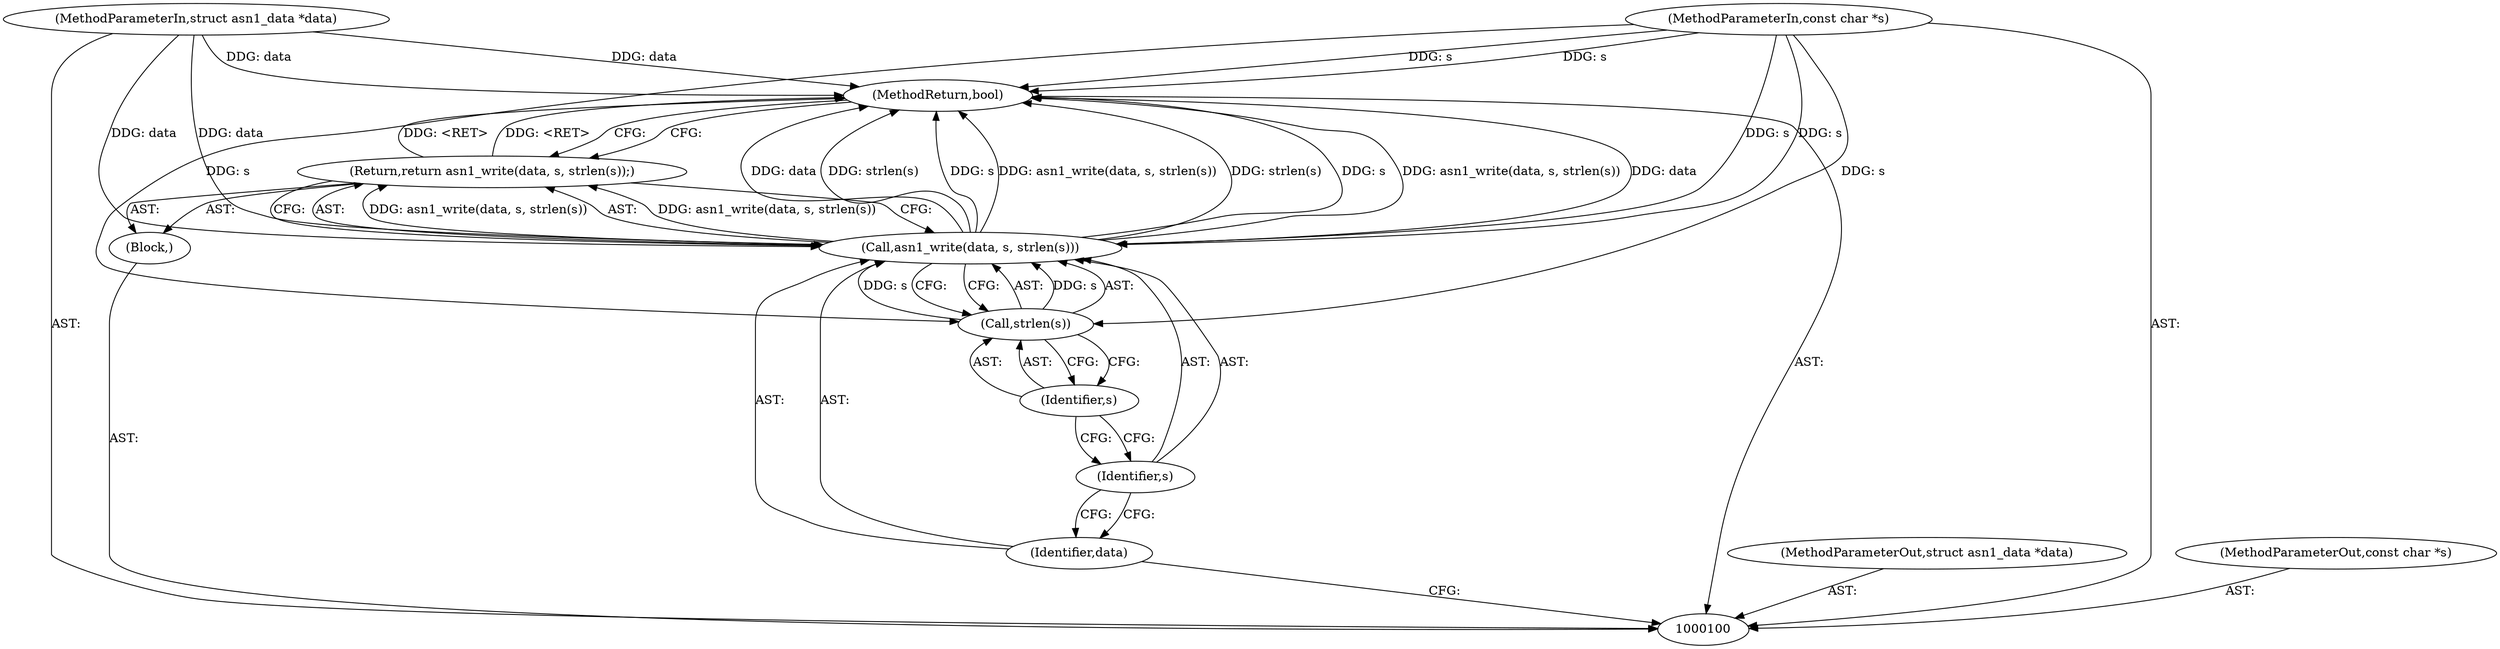 digraph "0_samba_9d989c9dd7a5b92d0c5d65287935471b83b6e884_6" {
"1000110" [label="(MethodReturn,bool)"];
"1000101" [label="(MethodParameterIn,struct asn1_data *data)"];
"1000126" [label="(MethodParameterOut,struct asn1_data *data)"];
"1000102" [label="(MethodParameterIn,const char *s)"];
"1000127" [label="(MethodParameterOut,const char *s)"];
"1000103" [label="(Block,)"];
"1000105" [label="(Call,asn1_write(data, s, strlen(s)))"];
"1000106" [label="(Identifier,data)"];
"1000107" [label="(Identifier,s)"];
"1000108" [label="(Call,strlen(s))"];
"1000109" [label="(Identifier,s)"];
"1000104" [label="(Return,return asn1_write(data, s, strlen(s));)"];
"1000110" -> "1000100"  [label="AST: "];
"1000110" -> "1000104"  [label="CFG: "];
"1000105" -> "1000110"  [label="DDG: strlen(s)"];
"1000105" -> "1000110"  [label="DDG: s"];
"1000105" -> "1000110"  [label="DDG: asn1_write(data, s, strlen(s))"];
"1000105" -> "1000110"  [label="DDG: data"];
"1000102" -> "1000110"  [label="DDG: s"];
"1000101" -> "1000110"  [label="DDG: data"];
"1000104" -> "1000110"  [label="DDG: <RET>"];
"1000101" -> "1000100"  [label="AST: "];
"1000101" -> "1000110"  [label="DDG: data"];
"1000101" -> "1000105"  [label="DDG: data"];
"1000126" -> "1000100"  [label="AST: "];
"1000102" -> "1000100"  [label="AST: "];
"1000102" -> "1000110"  [label="DDG: s"];
"1000102" -> "1000105"  [label="DDG: s"];
"1000102" -> "1000108"  [label="DDG: s"];
"1000127" -> "1000100"  [label="AST: "];
"1000103" -> "1000100"  [label="AST: "];
"1000104" -> "1000103"  [label="AST: "];
"1000105" -> "1000104"  [label="AST: "];
"1000105" -> "1000108"  [label="CFG: "];
"1000106" -> "1000105"  [label="AST: "];
"1000107" -> "1000105"  [label="AST: "];
"1000108" -> "1000105"  [label="AST: "];
"1000104" -> "1000105"  [label="CFG: "];
"1000105" -> "1000110"  [label="DDG: strlen(s)"];
"1000105" -> "1000110"  [label="DDG: s"];
"1000105" -> "1000110"  [label="DDG: asn1_write(data, s, strlen(s))"];
"1000105" -> "1000110"  [label="DDG: data"];
"1000105" -> "1000104"  [label="DDG: asn1_write(data, s, strlen(s))"];
"1000101" -> "1000105"  [label="DDG: data"];
"1000108" -> "1000105"  [label="DDG: s"];
"1000102" -> "1000105"  [label="DDG: s"];
"1000106" -> "1000105"  [label="AST: "];
"1000106" -> "1000100"  [label="CFG: "];
"1000107" -> "1000106"  [label="CFG: "];
"1000107" -> "1000105"  [label="AST: "];
"1000107" -> "1000106"  [label="CFG: "];
"1000109" -> "1000107"  [label="CFG: "];
"1000108" -> "1000105"  [label="AST: "];
"1000108" -> "1000109"  [label="CFG: "];
"1000109" -> "1000108"  [label="AST: "];
"1000105" -> "1000108"  [label="CFG: "];
"1000108" -> "1000105"  [label="DDG: s"];
"1000102" -> "1000108"  [label="DDG: s"];
"1000109" -> "1000108"  [label="AST: "];
"1000109" -> "1000107"  [label="CFG: "];
"1000108" -> "1000109"  [label="CFG: "];
"1000104" -> "1000103"  [label="AST: "];
"1000104" -> "1000105"  [label="CFG: "];
"1000105" -> "1000104"  [label="AST: "];
"1000110" -> "1000104"  [label="CFG: "];
"1000104" -> "1000110"  [label="DDG: <RET>"];
"1000105" -> "1000104"  [label="DDG: asn1_write(data, s, strlen(s))"];
}

